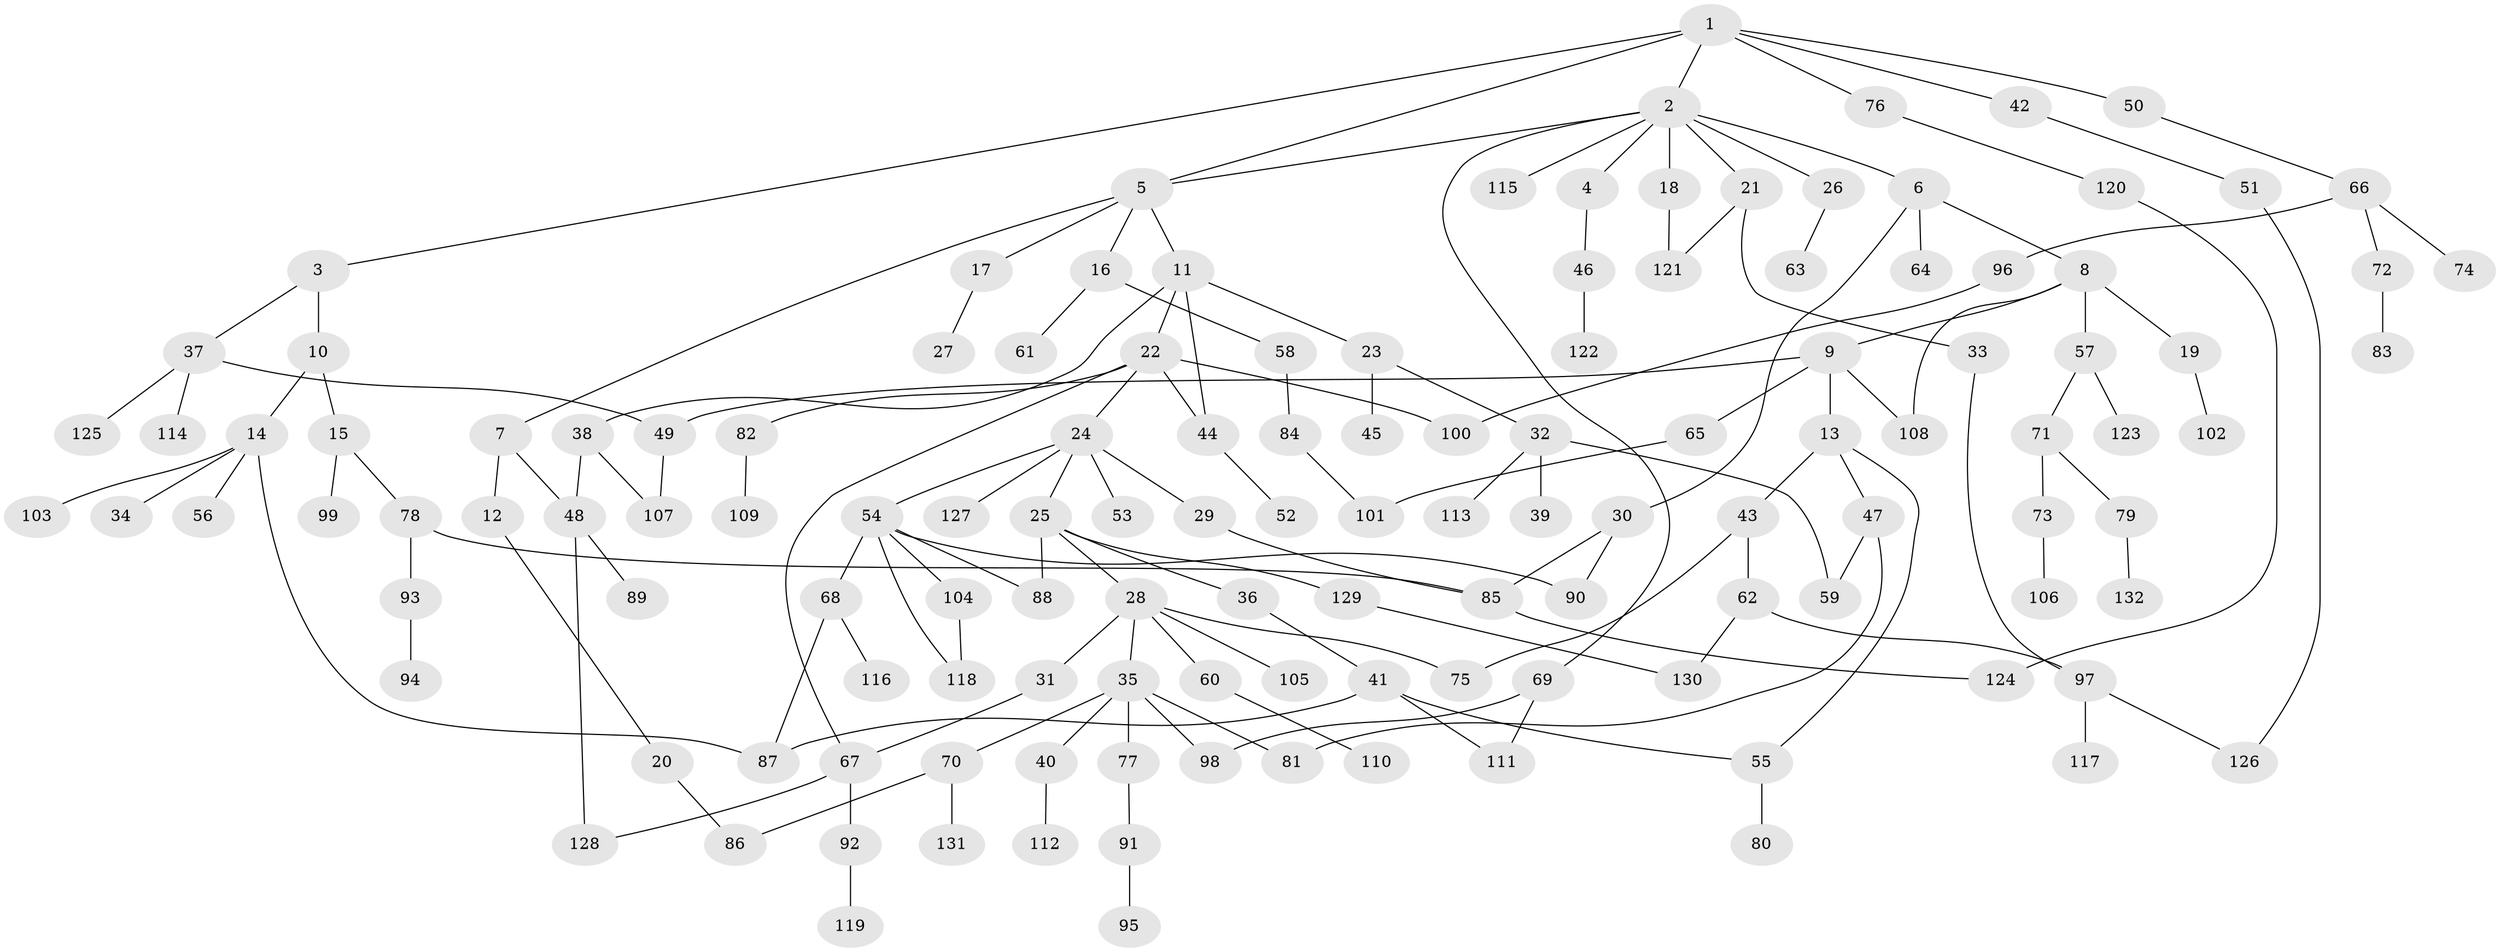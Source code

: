 // Generated by graph-tools (version 1.1) at 2025/25/03/09/25 03:25:29]
// undirected, 132 vertices, 160 edges
graph export_dot {
graph [start="1"]
  node [color=gray90,style=filled];
  1;
  2;
  3;
  4;
  5;
  6;
  7;
  8;
  9;
  10;
  11;
  12;
  13;
  14;
  15;
  16;
  17;
  18;
  19;
  20;
  21;
  22;
  23;
  24;
  25;
  26;
  27;
  28;
  29;
  30;
  31;
  32;
  33;
  34;
  35;
  36;
  37;
  38;
  39;
  40;
  41;
  42;
  43;
  44;
  45;
  46;
  47;
  48;
  49;
  50;
  51;
  52;
  53;
  54;
  55;
  56;
  57;
  58;
  59;
  60;
  61;
  62;
  63;
  64;
  65;
  66;
  67;
  68;
  69;
  70;
  71;
  72;
  73;
  74;
  75;
  76;
  77;
  78;
  79;
  80;
  81;
  82;
  83;
  84;
  85;
  86;
  87;
  88;
  89;
  90;
  91;
  92;
  93;
  94;
  95;
  96;
  97;
  98;
  99;
  100;
  101;
  102;
  103;
  104;
  105;
  106;
  107;
  108;
  109;
  110;
  111;
  112;
  113;
  114;
  115;
  116;
  117;
  118;
  119;
  120;
  121;
  122;
  123;
  124;
  125;
  126;
  127;
  128;
  129;
  130;
  131;
  132;
  1 -- 2;
  1 -- 3;
  1 -- 5;
  1 -- 42;
  1 -- 50;
  1 -- 76;
  2 -- 4;
  2 -- 6;
  2 -- 18;
  2 -- 21;
  2 -- 26;
  2 -- 69;
  2 -- 115;
  2 -- 5;
  3 -- 10;
  3 -- 37;
  4 -- 46;
  5 -- 7;
  5 -- 11;
  5 -- 16;
  5 -- 17;
  6 -- 8;
  6 -- 30;
  6 -- 64;
  7 -- 12;
  7 -- 48;
  8 -- 9;
  8 -- 19;
  8 -- 57;
  8 -- 108;
  9 -- 13;
  9 -- 65;
  9 -- 108;
  9 -- 49;
  10 -- 14;
  10 -- 15;
  11 -- 22;
  11 -- 23;
  11 -- 38;
  11 -- 44;
  12 -- 20;
  13 -- 43;
  13 -- 47;
  13 -- 55;
  14 -- 34;
  14 -- 56;
  14 -- 103;
  14 -- 87;
  15 -- 78;
  15 -- 99;
  16 -- 58;
  16 -- 61;
  17 -- 27;
  18 -- 121;
  19 -- 102;
  20 -- 86;
  21 -- 33;
  21 -- 121;
  22 -- 24;
  22 -- 82;
  22 -- 44;
  22 -- 67;
  22 -- 100;
  23 -- 32;
  23 -- 45;
  24 -- 25;
  24 -- 29;
  24 -- 53;
  24 -- 54;
  24 -- 127;
  25 -- 28;
  25 -- 36;
  25 -- 88;
  25 -- 129;
  26 -- 63;
  28 -- 31;
  28 -- 35;
  28 -- 60;
  28 -- 105;
  28 -- 75;
  29 -- 85;
  30 -- 90;
  30 -- 85;
  31 -- 67;
  32 -- 39;
  32 -- 113;
  32 -- 59;
  33 -- 97;
  35 -- 40;
  35 -- 70;
  35 -- 77;
  35 -- 98;
  35 -- 81;
  36 -- 41;
  37 -- 49;
  37 -- 114;
  37 -- 125;
  38 -- 48;
  38 -- 107;
  40 -- 112;
  41 -- 55;
  41 -- 87;
  41 -- 111;
  42 -- 51;
  43 -- 62;
  43 -- 75;
  44 -- 52;
  46 -- 122;
  47 -- 59;
  47 -- 81;
  48 -- 89;
  48 -- 128;
  49 -- 107;
  50 -- 66;
  51 -- 126;
  54 -- 68;
  54 -- 90;
  54 -- 104;
  54 -- 118;
  54 -- 88;
  55 -- 80;
  57 -- 71;
  57 -- 123;
  58 -- 84;
  60 -- 110;
  62 -- 97;
  62 -- 130;
  65 -- 101;
  66 -- 72;
  66 -- 74;
  66 -- 96;
  67 -- 92;
  67 -- 128;
  68 -- 116;
  68 -- 87;
  69 -- 111;
  69 -- 98;
  70 -- 86;
  70 -- 131;
  71 -- 73;
  71 -- 79;
  72 -- 83;
  73 -- 106;
  76 -- 120;
  77 -- 91;
  78 -- 93;
  78 -- 85;
  79 -- 132;
  82 -- 109;
  84 -- 101;
  85 -- 124;
  91 -- 95;
  92 -- 119;
  93 -- 94;
  96 -- 100;
  97 -- 117;
  97 -- 126;
  104 -- 118;
  120 -- 124;
  129 -- 130;
}
